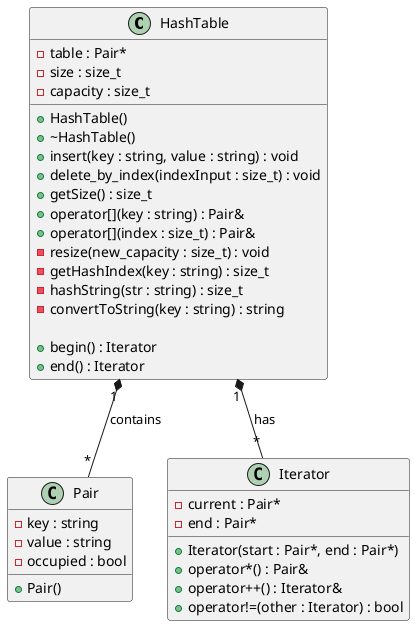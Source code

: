 @startuml

class HashTable {
    - table : Pair*
    - size : size_t
    - capacity : size_t

    + HashTable()
    + ~HashTable()
    + insert(key : string, value : string) : void
    + delete_by_index(indexInput : size_t) : void
    + getSize() : size_t
    + operator[](key : string) : Pair&
    + operator[](index : size_t) : Pair&
    - resize(new_capacity : size_t) : void
    - getHashIndex(key : string) : size_t
    - hashString(str : string) : size_t
    - convertToString(key : string) : string

    + begin() : Iterator
    + end() : Iterator
}

class Pair {
    - key : string
    - value : string
    - occupied : bool

    + Pair()
}

class Iterator {
    - current : Pair*
    - end : Pair*
    + Iterator(start : Pair*, end : Pair*)
    + operator*() : Pair&
    + operator++() : Iterator&
    + operator!=(other : Iterator) : bool
}

HashTable "1" *-- "*" Pair : contains
HashTable "1" *-- "*" Iterator : has

@enduml
